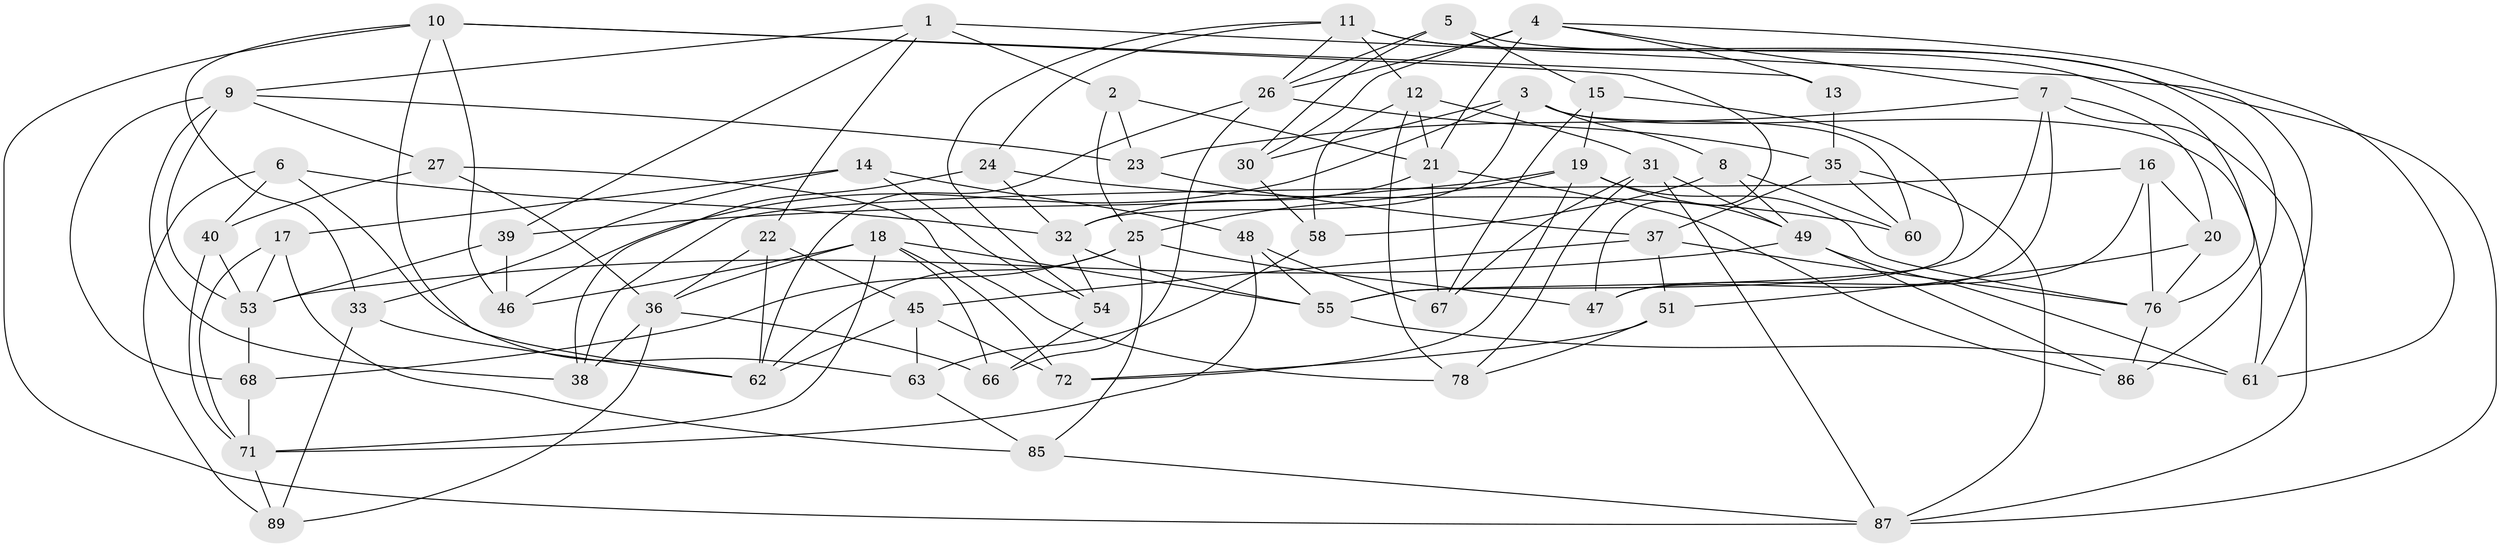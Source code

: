// Generated by graph-tools (version 1.1) at 2025/52/02/27/25 19:52:28]
// undirected, 62 vertices, 147 edges
graph export_dot {
graph [start="1"]
  node [color=gray90,style=filled];
  1 [super="+34"];
  2;
  3 [super="+44"];
  4 [super="+69"];
  5;
  6;
  7 [super="+52"];
  8;
  9 [super="+75"];
  10 [super="+43"];
  11 [super="+28"];
  12 [super="+79"];
  13;
  14;
  15;
  16;
  17;
  18 [super="+59"];
  19 [super="+29"];
  20;
  21 [super="+42"];
  22;
  23;
  24;
  25 [super="+56"];
  26 [super="+84"];
  27;
  30;
  31 [super="+73"];
  32 [super="+41"];
  33;
  35 [super="+83"];
  36 [super="+50"];
  37 [super="+64"];
  38;
  39;
  40;
  45 [super="+81"];
  46;
  47;
  48;
  49 [super="+57"];
  51;
  53 [super="+70"];
  54;
  55 [super="+82"];
  58;
  60;
  61 [super="+65"];
  62 [super="+74"];
  63;
  66;
  67;
  68;
  71 [super="+80"];
  72;
  76 [super="+77"];
  78;
  85;
  86;
  87 [super="+88"];
  89;
  1 -- 2;
  1 -- 61 [weight=2];
  1 -- 22;
  1 -- 39;
  1 -- 9;
  2 -- 23;
  2 -- 25;
  2 -- 21;
  3 -- 32;
  3 -- 60;
  3 -- 61;
  3 -- 8;
  3 -- 46;
  3 -- 30;
  4 -- 26;
  4 -- 13;
  4 -- 7;
  4 -- 30;
  4 -- 21;
  4 -- 61;
  5 -- 26;
  5 -- 86;
  5 -- 30;
  5 -- 15;
  6 -- 40;
  6 -- 89;
  6 -- 63;
  6 -- 32;
  7 -- 23;
  7 -- 87;
  7 -- 55;
  7 -- 20;
  7 -- 47;
  8 -- 58;
  8 -- 60;
  8 -- 49;
  9 -- 68;
  9 -- 38;
  9 -- 53;
  9 -- 27;
  9 -- 23;
  10 -- 87;
  10 -- 46;
  10 -- 33;
  10 -- 13;
  10 -- 47;
  10 -- 62;
  11 -- 24;
  11 -- 12;
  11 -- 26;
  11 -- 76;
  11 -- 54;
  11 -- 87;
  12 -- 58;
  12 -- 21;
  12 -- 78;
  12 -- 31 [weight=2];
  13 -- 35 [weight=2];
  14 -- 17;
  14 -- 54;
  14 -- 48;
  14 -- 33;
  15 -- 67;
  15 -- 55;
  15 -- 19;
  16 -- 20;
  16 -- 76;
  16 -- 38;
  16 -- 47;
  17 -- 85;
  17 -- 71;
  17 -- 53;
  18 -- 46;
  18 -- 66;
  18 -- 71;
  18 -- 72;
  18 -- 36;
  18 -- 55;
  19 -- 25;
  19 -- 76;
  19 -- 72;
  19 -- 49;
  19 -- 39;
  20 -- 51;
  20 -- 76;
  21 -- 67;
  21 -- 86;
  21 -- 32;
  22 -- 62;
  22 -- 36;
  22 -- 45;
  23 -- 37;
  24 -- 32;
  24 -- 60;
  24 -- 38;
  25 -- 85;
  25 -- 68;
  25 -- 62;
  25 -- 47;
  26 -- 66;
  26 -- 35;
  26 -- 62;
  27 -- 78;
  27 -- 40;
  27 -- 36;
  30 -- 58;
  31 -- 87;
  31 -- 78;
  31 -- 49;
  31 -- 67;
  32 -- 54;
  32 -- 55;
  33 -- 89;
  33 -- 62;
  35 -- 87;
  35 -- 60;
  35 -- 37;
  36 -- 66;
  36 -- 89;
  36 -- 38;
  37 -- 51;
  37 -- 45 [weight=2];
  37 -- 76;
  39 -- 46;
  39 -- 53;
  40 -- 53;
  40 -- 71;
  45 -- 62;
  45 -- 72;
  45 -- 63;
  48 -- 67;
  48 -- 55;
  48 -- 71;
  49 -- 61;
  49 -- 86;
  49 -- 53;
  51 -- 78;
  51 -- 72;
  53 -- 68;
  54 -- 66;
  55 -- 61;
  58 -- 63;
  63 -- 85;
  68 -- 71;
  71 -- 89;
  76 -- 86;
  85 -- 87;
}
